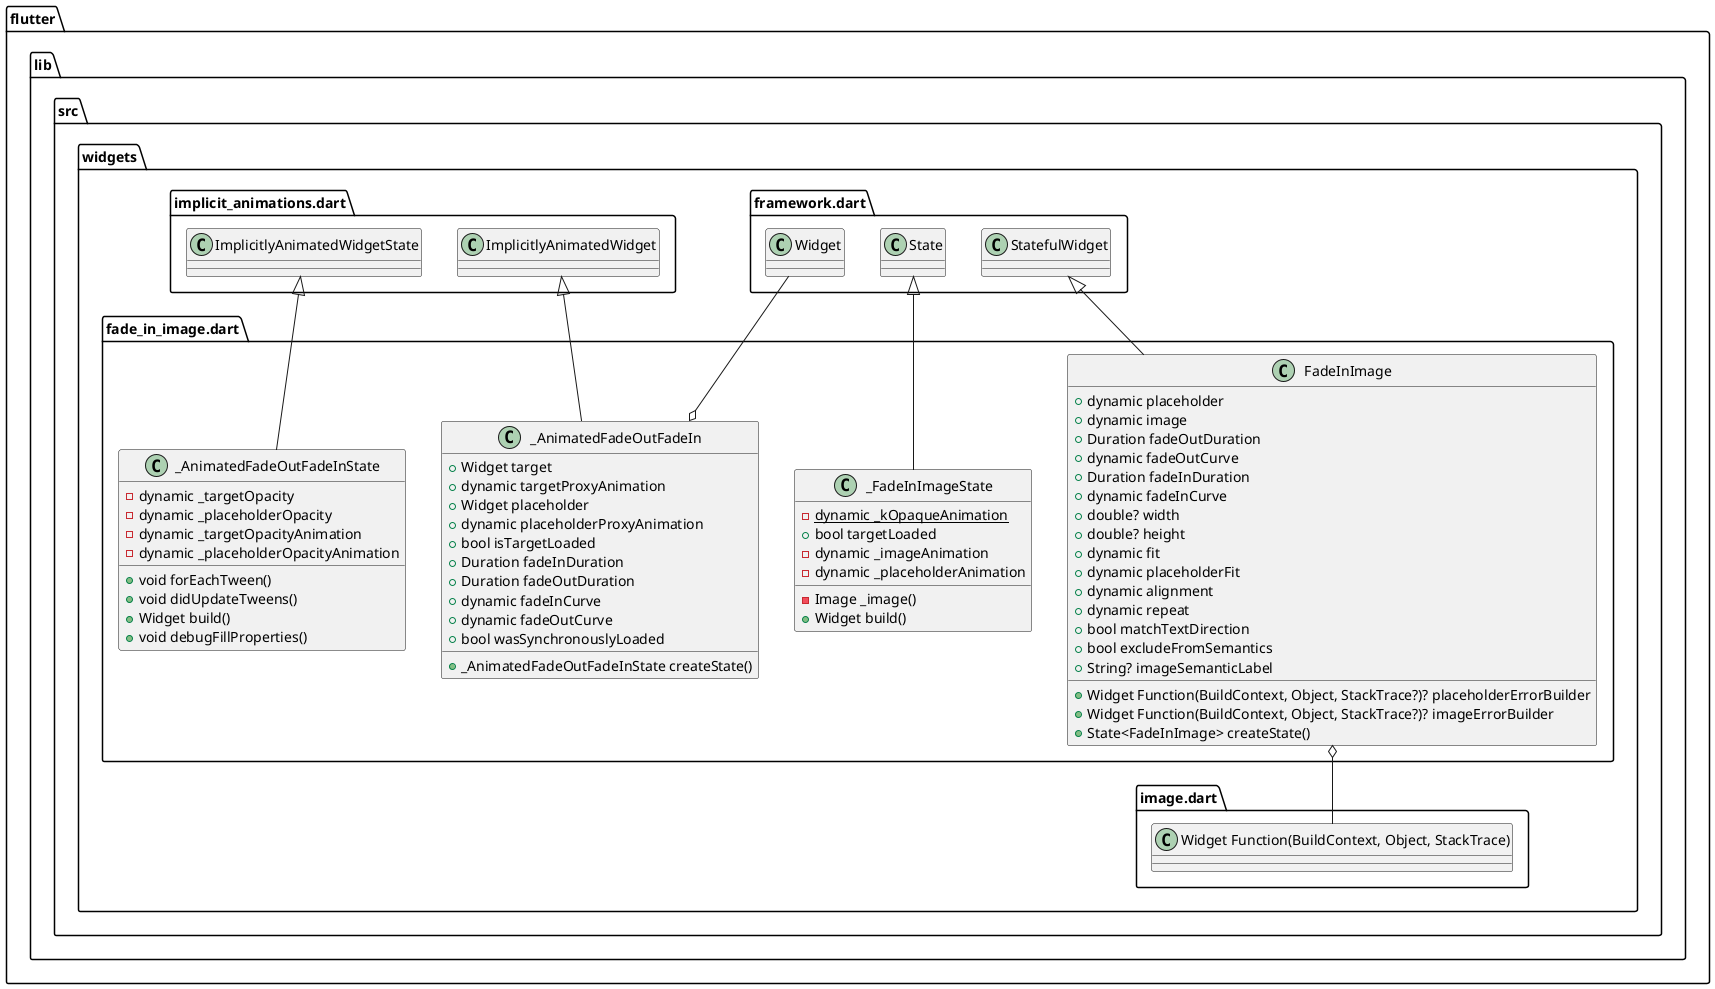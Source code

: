 @startuml
set namespaceSeparator ::

class "flutter::lib::src::widgets::fade_in_image.dart::FadeInImage" {
  +dynamic placeholder
  +Widget Function(BuildContext, Object, StackTrace?)? placeholderErrorBuilder
  +dynamic image
  +Widget Function(BuildContext, Object, StackTrace?)? imageErrorBuilder
  +Duration fadeOutDuration
  +dynamic fadeOutCurve
  +Duration fadeInDuration
  +dynamic fadeInCurve
  +double? width
  +double? height
  +dynamic fit
  +dynamic placeholderFit
  +dynamic alignment
  +dynamic repeat
  +bool matchTextDirection
  +bool excludeFromSemantics
  +String? imageSemanticLabel
  +State<FadeInImage> createState()
}

"flutter::lib::src::widgets::fade_in_image.dart::FadeInImage" o-- "flutter::lib::src::widgets::image.dart::Widget Function(BuildContext, Object, StackTrace)"
"flutter::lib::src::widgets::framework.dart::StatefulWidget" <|-- "flutter::lib::src::widgets::fade_in_image.dart::FadeInImage"

class "flutter::lib::src::widgets::fade_in_image.dart::_FadeInImageState" {
  {static} -dynamic _kOpaqueAnimation
  +bool targetLoaded
  -dynamic _imageAnimation
  -dynamic _placeholderAnimation
  -Image _image()
  +Widget build()
}

"flutter::lib::src::widgets::framework.dart::State" <|-- "flutter::lib::src::widgets::fade_in_image.dart::_FadeInImageState"

class "flutter::lib::src::widgets::fade_in_image.dart::_AnimatedFadeOutFadeIn" {
  +Widget target
  +dynamic targetProxyAnimation
  +Widget placeholder
  +dynamic placeholderProxyAnimation
  +bool isTargetLoaded
  +Duration fadeInDuration
  +Duration fadeOutDuration
  +dynamic fadeInCurve
  +dynamic fadeOutCurve
  +bool wasSynchronouslyLoaded
  +_AnimatedFadeOutFadeInState createState()
}

"flutter::lib::src::widgets::fade_in_image.dart::_AnimatedFadeOutFadeIn" o-- "flutter::lib::src::widgets::framework.dart::Widget"
"flutter::lib::src::widgets::implicit_animations.dart::ImplicitlyAnimatedWidget" <|-- "flutter::lib::src::widgets::fade_in_image.dart::_AnimatedFadeOutFadeIn"

class "flutter::lib::src::widgets::fade_in_image.dart::_AnimatedFadeOutFadeInState" {
  -dynamic _targetOpacity
  -dynamic _placeholderOpacity
  -dynamic _targetOpacityAnimation
  -dynamic _placeholderOpacityAnimation
  +void forEachTween()
  +void didUpdateTweens()
  +Widget build()
  +void debugFillProperties()
}

"flutter::lib::src::widgets::implicit_animations.dart::ImplicitlyAnimatedWidgetState" <|-- "flutter::lib::src::widgets::fade_in_image.dart::_AnimatedFadeOutFadeInState"


@enduml